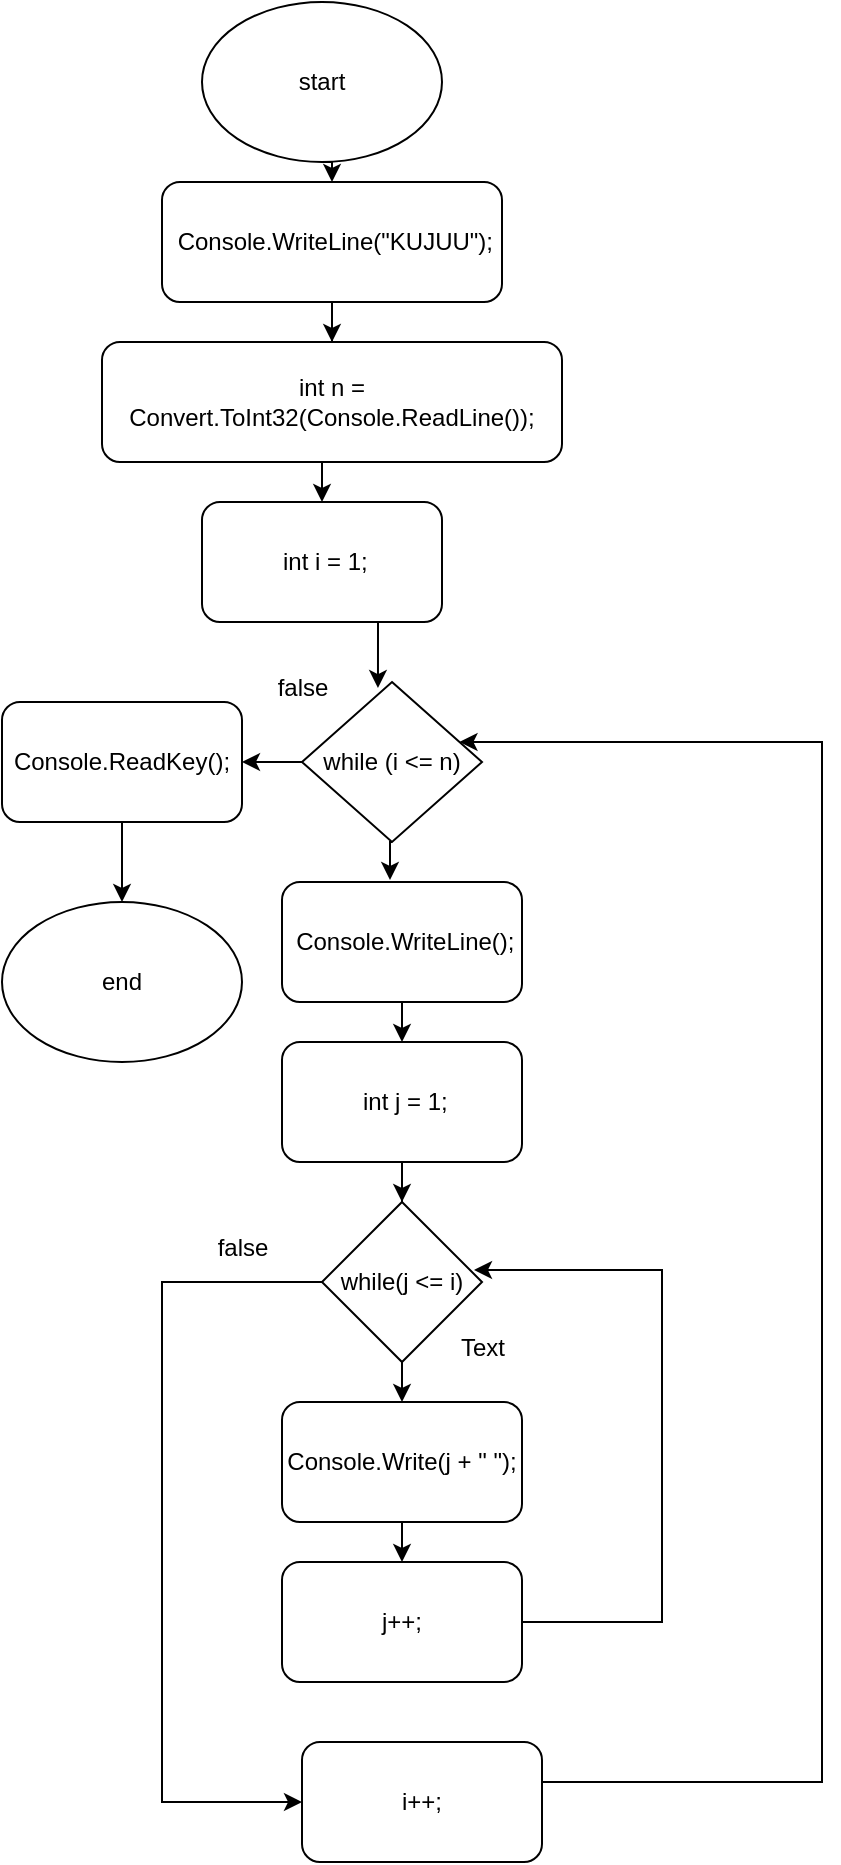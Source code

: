 <mxfile version="21.8.2" type="device">
  <diagram id="C5RBs43oDa-KdzZeNtuy" name="Page-1">
    <mxGraphModel dx="1085" dy="1183" grid="1" gridSize="10" guides="1" tooltips="1" connect="1" arrows="1" fold="1" page="1" pageScale="1" pageWidth="827" pageHeight="1169" math="0" shadow="0">
      <root>
        <mxCell id="WIyWlLk6GJQsqaUBKTNV-0" />
        <mxCell id="WIyWlLk6GJQsqaUBKTNV-1" parent="WIyWlLk6GJQsqaUBKTNV-0" />
        <mxCell id="9uUAbHtgEVjqh5BdNgfr-31" style="edgeStyle=orthogonalEdgeStyle;rounded=0;orthogonalLoop=1;jettySize=auto;html=1;exitX=0.5;exitY=1;exitDx=0;exitDy=0;entryX=0.5;entryY=0;entryDx=0;entryDy=0;" edge="1" parent="WIyWlLk6GJQsqaUBKTNV-1" source="9uUAbHtgEVjqh5BdNgfr-19" target="9uUAbHtgEVjqh5BdNgfr-22">
          <mxGeometry relative="1" as="geometry" />
        </mxCell>
        <mxCell id="9uUAbHtgEVjqh5BdNgfr-19" value="start" style="ellipse;whiteSpace=wrap;html=1;" vertex="1" parent="WIyWlLk6GJQsqaUBKTNV-1">
          <mxGeometry x="260" y="150" width="120" height="80" as="geometry" />
        </mxCell>
        <mxCell id="9uUAbHtgEVjqh5BdNgfr-20" value="&amp;nbsp;int i = 1;" style="rounded=1;whiteSpace=wrap;html=1;" vertex="1" parent="WIyWlLk6GJQsqaUBKTNV-1">
          <mxGeometry x="260" y="400" width="120" height="60" as="geometry" />
        </mxCell>
        <mxCell id="9uUAbHtgEVjqh5BdNgfr-52" style="edgeStyle=orthogonalEdgeStyle;rounded=0;orthogonalLoop=1;jettySize=auto;html=1;exitX=0.5;exitY=1;exitDx=0;exitDy=0;entryX=0.5;entryY=0;entryDx=0;entryDy=0;" edge="1" parent="WIyWlLk6GJQsqaUBKTNV-1" source="9uUAbHtgEVjqh5BdNgfr-21" target="9uUAbHtgEVjqh5BdNgfr-20">
          <mxGeometry relative="1" as="geometry" />
        </mxCell>
        <mxCell id="9uUAbHtgEVjqh5BdNgfr-21" value="int n = Convert.ToInt32(Console.ReadLine());" style="rounded=1;whiteSpace=wrap;html=1;" vertex="1" parent="WIyWlLk6GJQsqaUBKTNV-1">
          <mxGeometry x="210" y="320" width="230" height="60" as="geometry" />
        </mxCell>
        <mxCell id="9uUAbHtgEVjqh5BdNgfr-32" style="edgeStyle=orthogonalEdgeStyle;rounded=0;orthogonalLoop=1;jettySize=auto;html=1;exitX=0.5;exitY=1;exitDx=0;exitDy=0;" edge="1" parent="WIyWlLk6GJQsqaUBKTNV-1" source="9uUAbHtgEVjqh5BdNgfr-22" target="9uUAbHtgEVjqh5BdNgfr-21">
          <mxGeometry relative="1" as="geometry" />
        </mxCell>
        <mxCell id="9uUAbHtgEVjqh5BdNgfr-22" value="&amp;nbsp;Console.WriteLine(&quot;KUJUU&quot;);" style="rounded=1;whiteSpace=wrap;html=1;" vertex="1" parent="WIyWlLk6GJQsqaUBKTNV-1">
          <mxGeometry x="240" y="240" width="170" height="60" as="geometry" />
        </mxCell>
        <mxCell id="9uUAbHtgEVjqh5BdNgfr-49" style="edgeStyle=orthogonalEdgeStyle;rounded=0;orthogonalLoop=1;jettySize=auto;html=1;exitX=0;exitY=0.5;exitDx=0;exitDy=0;entryX=1;entryY=0.5;entryDx=0;entryDy=0;" edge="1" parent="WIyWlLk6GJQsqaUBKTNV-1" source="9uUAbHtgEVjqh5BdNgfr-23" target="9uUAbHtgEVjqh5BdNgfr-30">
          <mxGeometry relative="1" as="geometry" />
        </mxCell>
        <mxCell id="9uUAbHtgEVjqh5BdNgfr-23" value="&amp;nbsp;while (i &amp;lt;= n)&amp;nbsp;" style="rhombus;whiteSpace=wrap;html=1;" vertex="1" parent="WIyWlLk6GJQsqaUBKTNV-1">
          <mxGeometry x="310" y="490" width="90" height="80" as="geometry" />
        </mxCell>
        <mxCell id="9uUAbHtgEVjqh5BdNgfr-55" style="edgeStyle=orthogonalEdgeStyle;rounded=0;orthogonalLoop=1;jettySize=auto;html=1;exitX=0.5;exitY=1;exitDx=0;exitDy=0;entryX=0.5;entryY=0;entryDx=0;entryDy=0;" edge="1" parent="WIyWlLk6GJQsqaUBKTNV-1" source="9uUAbHtgEVjqh5BdNgfr-24" target="9uUAbHtgEVjqh5BdNgfr-25">
          <mxGeometry relative="1" as="geometry" />
        </mxCell>
        <mxCell id="9uUAbHtgEVjqh5BdNgfr-24" value="&amp;nbsp;Console.WriteLine();" style="rounded=1;whiteSpace=wrap;html=1;" vertex="1" parent="WIyWlLk6GJQsqaUBKTNV-1">
          <mxGeometry x="300" y="590" width="120" height="60" as="geometry" />
        </mxCell>
        <mxCell id="9uUAbHtgEVjqh5BdNgfr-56" style="edgeStyle=orthogonalEdgeStyle;rounded=0;orthogonalLoop=1;jettySize=auto;html=1;exitX=0.5;exitY=1;exitDx=0;exitDy=0;" edge="1" parent="WIyWlLk6GJQsqaUBKTNV-1" source="9uUAbHtgEVjqh5BdNgfr-25" target="9uUAbHtgEVjqh5BdNgfr-27">
          <mxGeometry relative="1" as="geometry" />
        </mxCell>
        <mxCell id="9uUAbHtgEVjqh5BdNgfr-25" value="&amp;nbsp;int j = 1;" style="rounded=1;whiteSpace=wrap;html=1;" vertex="1" parent="WIyWlLk6GJQsqaUBKTNV-1">
          <mxGeometry x="300" y="670" width="120" height="60" as="geometry" />
        </mxCell>
        <mxCell id="9uUAbHtgEVjqh5BdNgfr-64" style="edgeStyle=orthogonalEdgeStyle;rounded=0;orthogonalLoop=1;jettySize=auto;html=1;exitX=0.5;exitY=1;exitDx=0;exitDy=0;entryX=0.5;entryY=0;entryDx=0;entryDy=0;" edge="1" parent="WIyWlLk6GJQsqaUBKTNV-1" source="9uUAbHtgEVjqh5BdNgfr-26" target="9uUAbHtgEVjqh5BdNgfr-28">
          <mxGeometry relative="1" as="geometry" />
        </mxCell>
        <mxCell id="9uUAbHtgEVjqh5BdNgfr-26" value="Console.Write(j + &quot; &quot;);" style="rounded=1;whiteSpace=wrap;html=1;" vertex="1" parent="WIyWlLk6GJQsqaUBKTNV-1">
          <mxGeometry x="300" y="850" width="120" height="60" as="geometry" />
        </mxCell>
        <mxCell id="9uUAbHtgEVjqh5BdNgfr-60" style="edgeStyle=orthogonalEdgeStyle;rounded=0;orthogonalLoop=1;jettySize=auto;html=1;exitX=0;exitY=0.5;exitDx=0;exitDy=0;entryX=0;entryY=0.5;entryDx=0;entryDy=0;" edge="1" parent="WIyWlLk6GJQsqaUBKTNV-1" source="9uUAbHtgEVjqh5BdNgfr-27" target="9uUAbHtgEVjqh5BdNgfr-29">
          <mxGeometry relative="1" as="geometry">
            <Array as="points">
              <mxPoint x="240" y="790" />
              <mxPoint x="240" y="1050" />
            </Array>
          </mxGeometry>
        </mxCell>
        <mxCell id="9uUAbHtgEVjqh5BdNgfr-63" style="edgeStyle=orthogonalEdgeStyle;rounded=0;orthogonalLoop=1;jettySize=auto;html=1;exitX=0.5;exitY=1;exitDx=0;exitDy=0;entryX=0.5;entryY=0;entryDx=0;entryDy=0;" edge="1" parent="WIyWlLk6GJQsqaUBKTNV-1" source="9uUAbHtgEVjqh5BdNgfr-27" target="9uUAbHtgEVjqh5BdNgfr-26">
          <mxGeometry relative="1" as="geometry" />
        </mxCell>
        <mxCell id="9uUAbHtgEVjqh5BdNgfr-27" value="while(j &amp;lt;= i)" style="rhombus;whiteSpace=wrap;html=1;" vertex="1" parent="WIyWlLk6GJQsqaUBKTNV-1">
          <mxGeometry x="320" y="750" width="80" height="80" as="geometry" />
        </mxCell>
        <mxCell id="9uUAbHtgEVjqh5BdNgfr-28" value="j++;" style="rounded=1;whiteSpace=wrap;html=1;" vertex="1" parent="WIyWlLk6GJQsqaUBKTNV-1">
          <mxGeometry x="300" y="930" width="120" height="60" as="geometry" />
        </mxCell>
        <mxCell id="9uUAbHtgEVjqh5BdNgfr-59" style="edgeStyle=orthogonalEdgeStyle;rounded=0;orthogonalLoop=1;jettySize=auto;html=1;exitX=1;exitY=0.25;exitDx=0;exitDy=0;" edge="1" parent="WIyWlLk6GJQsqaUBKTNV-1" source="9uUAbHtgEVjqh5BdNgfr-29" target="9uUAbHtgEVjqh5BdNgfr-23">
          <mxGeometry relative="1" as="geometry">
            <mxPoint x="550" y="1040" as="sourcePoint" />
            <mxPoint x="520" y="520" as="targetPoint" />
            <Array as="points">
              <mxPoint x="430" y="1040" />
              <mxPoint x="570" y="1040" />
              <mxPoint x="570" y="520" />
            </Array>
          </mxGeometry>
        </mxCell>
        <mxCell id="9uUAbHtgEVjqh5BdNgfr-29" value="i++;" style="rounded=1;whiteSpace=wrap;html=1;" vertex="1" parent="WIyWlLk6GJQsqaUBKTNV-1">
          <mxGeometry x="310" y="1020" width="120" height="60" as="geometry" />
        </mxCell>
        <mxCell id="9uUAbHtgEVjqh5BdNgfr-46" style="edgeStyle=orthogonalEdgeStyle;rounded=0;orthogonalLoop=1;jettySize=auto;html=1;" edge="1" parent="WIyWlLk6GJQsqaUBKTNV-1" source="9uUAbHtgEVjqh5BdNgfr-30" target="9uUAbHtgEVjqh5BdNgfr-43">
          <mxGeometry relative="1" as="geometry" />
        </mxCell>
        <mxCell id="9uUAbHtgEVjqh5BdNgfr-30" value="Console.ReadKey();" style="rounded=1;whiteSpace=wrap;html=1;" vertex="1" parent="WIyWlLk6GJQsqaUBKTNV-1">
          <mxGeometry x="160" y="500" width="120" height="60" as="geometry" />
        </mxCell>
        <mxCell id="9uUAbHtgEVjqh5BdNgfr-43" value="end" style="ellipse;whiteSpace=wrap;html=1;" vertex="1" parent="WIyWlLk6GJQsqaUBKTNV-1">
          <mxGeometry x="160" y="600" width="120" height="80" as="geometry" />
        </mxCell>
        <mxCell id="9uUAbHtgEVjqh5BdNgfr-53" style="edgeStyle=orthogonalEdgeStyle;rounded=0;orthogonalLoop=1;jettySize=auto;html=1;exitX=0.75;exitY=1;exitDx=0;exitDy=0;entryX=0.422;entryY=0.038;entryDx=0;entryDy=0;entryPerimeter=0;" edge="1" parent="WIyWlLk6GJQsqaUBKTNV-1" source="9uUAbHtgEVjqh5BdNgfr-20" target="9uUAbHtgEVjqh5BdNgfr-23">
          <mxGeometry relative="1" as="geometry" />
        </mxCell>
        <mxCell id="9uUAbHtgEVjqh5BdNgfr-54" style="edgeStyle=orthogonalEdgeStyle;rounded=0;orthogonalLoop=1;jettySize=auto;html=1;exitX=0.5;exitY=1;exitDx=0;exitDy=0;entryX=0.45;entryY=-0.017;entryDx=0;entryDy=0;entryPerimeter=0;" edge="1" parent="WIyWlLk6GJQsqaUBKTNV-1" source="9uUAbHtgEVjqh5BdNgfr-23" target="9uUAbHtgEVjqh5BdNgfr-24">
          <mxGeometry relative="1" as="geometry" />
        </mxCell>
        <mxCell id="9uUAbHtgEVjqh5BdNgfr-57" style="edgeStyle=orthogonalEdgeStyle;rounded=0;orthogonalLoop=1;jettySize=auto;html=1;exitX=1;exitY=0.5;exitDx=0;exitDy=0;entryX=0.95;entryY=0.425;entryDx=0;entryDy=0;entryPerimeter=0;" edge="1" parent="WIyWlLk6GJQsqaUBKTNV-1" source="9uUAbHtgEVjqh5BdNgfr-28" target="9uUAbHtgEVjqh5BdNgfr-27">
          <mxGeometry relative="1" as="geometry">
            <Array as="points">
              <mxPoint x="490" y="960" />
              <mxPoint x="490" y="784" />
            </Array>
          </mxGeometry>
        </mxCell>
        <mxCell id="9uUAbHtgEVjqh5BdNgfr-61" value="false" style="text;html=1;align=center;verticalAlign=middle;resizable=0;points=[];autosize=1;strokeColor=none;fillColor=none;" vertex="1" parent="WIyWlLk6GJQsqaUBKTNV-1">
          <mxGeometry x="285" y="478" width="50" height="30" as="geometry" />
        </mxCell>
        <mxCell id="9uUAbHtgEVjqh5BdNgfr-62" value="false" style="text;html=1;align=center;verticalAlign=middle;resizable=0;points=[];autosize=1;strokeColor=none;fillColor=none;" vertex="1" parent="WIyWlLk6GJQsqaUBKTNV-1">
          <mxGeometry x="255" y="758" width="50" height="30" as="geometry" />
        </mxCell>
        <mxCell id="9uUAbHtgEVjqh5BdNgfr-66" value="Text" style="text;html=1;align=center;verticalAlign=middle;resizable=0;points=[];autosize=1;strokeColor=none;fillColor=none;" vertex="1" parent="WIyWlLk6GJQsqaUBKTNV-1">
          <mxGeometry x="375" y="808" width="50" height="30" as="geometry" />
        </mxCell>
      </root>
    </mxGraphModel>
  </diagram>
</mxfile>
